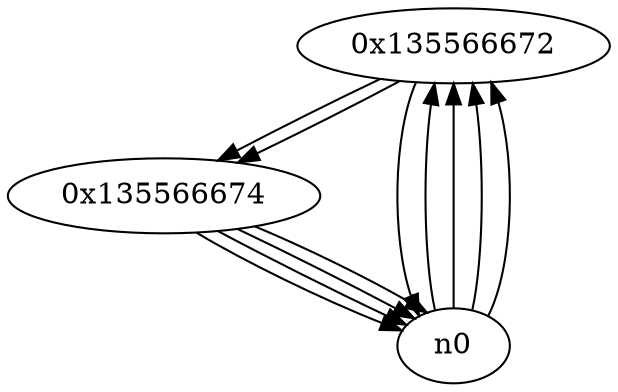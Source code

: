 digraph G{
/* nodes */
  n1 [label="0x135566672"]
  n2 [label="0x135566674"]
/* edges */
n1 -> n2;
n1 -> n0;
n0 -> n1;
n0 -> n1;
n0 -> n1;
n0 -> n1;
n2 -> n0;
n2 -> n0;
n2 -> n0;
n2 -> n0;
n1 -> n2;
}
